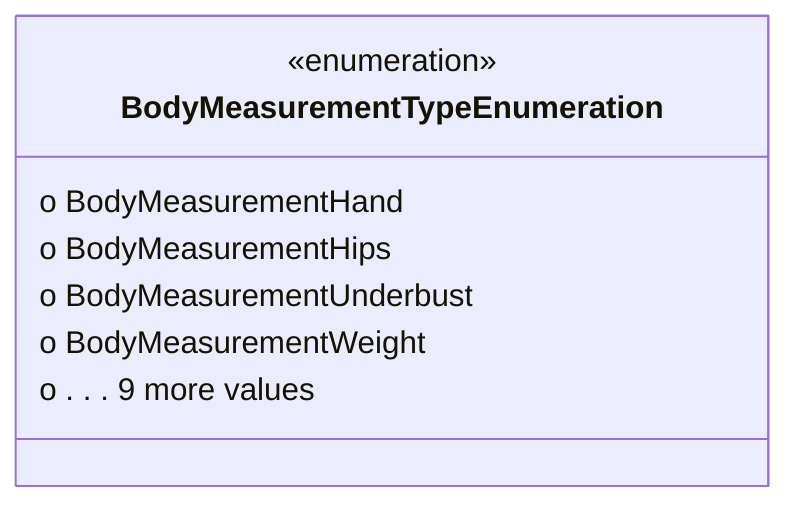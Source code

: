 classDiagram
  class BodyMeasurementTypeEnumeration {
<<enumeration>>
  o BodyMeasurementHand
  o BodyMeasurementHips
  o BodyMeasurementUnderbust
  o BodyMeasurementWeight
  o . . . 9 more values
 }